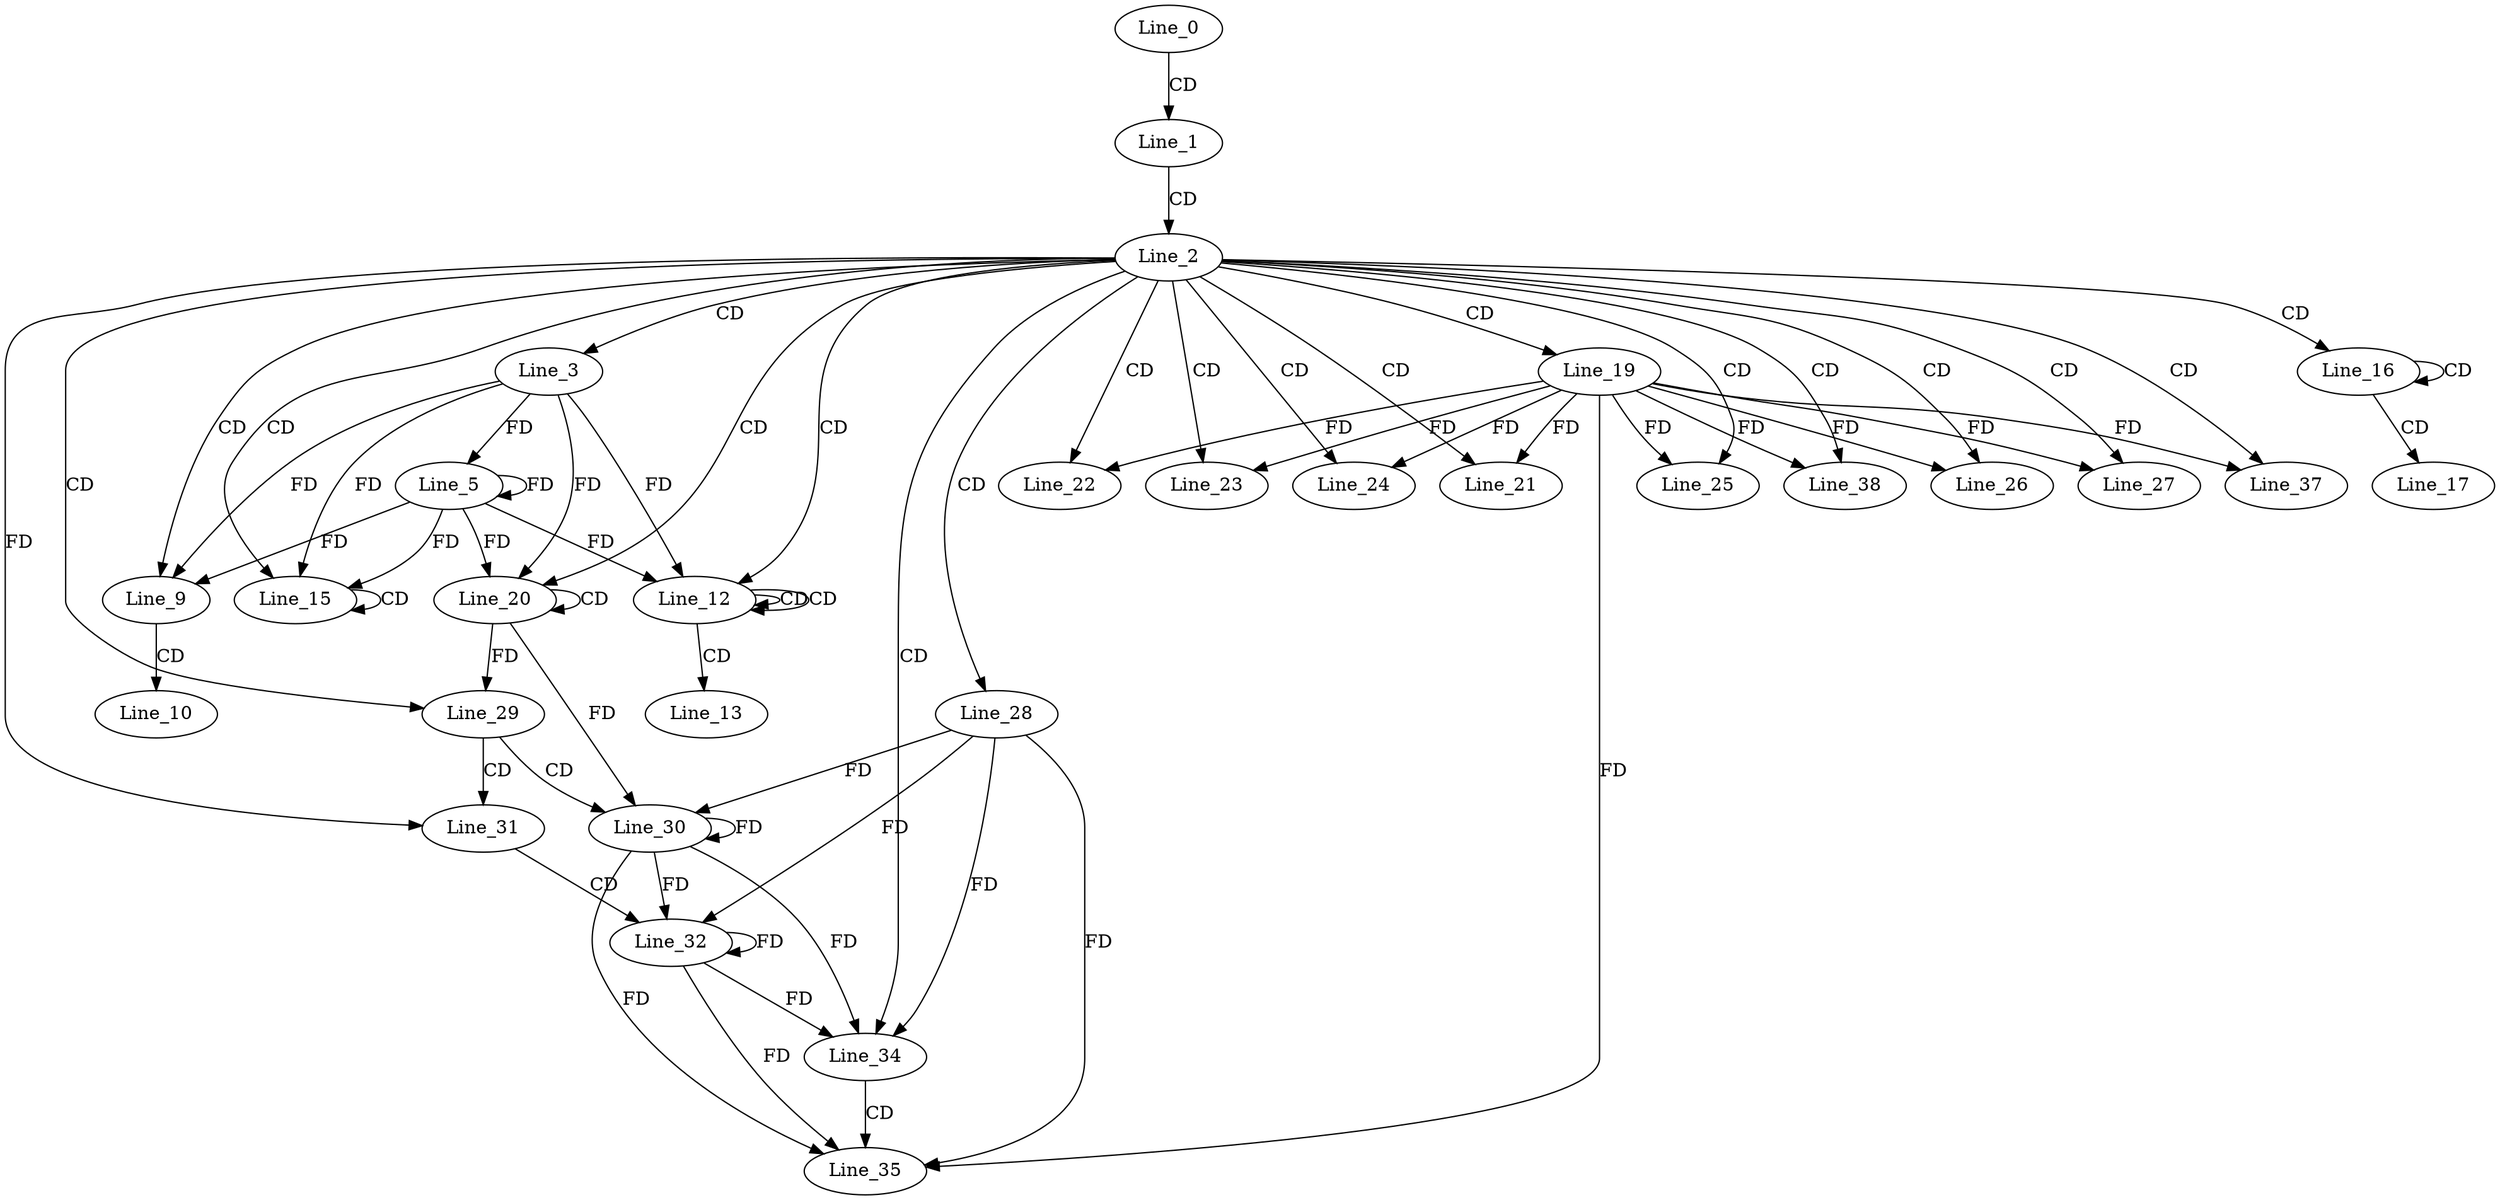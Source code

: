 digraph G {
  Line_0;
  Line_1;
  Line_2;
  Line_3;
  Line_5;
  Line_9;
  Line_9;
  Line_10;
  Line_12;
  Line_12;
  Line_12;
  Line_12;
  Line_13;
  Line_15;
  Line_15;
  Line_16;
  Line_16;
  Line_17;
  Line_19;
  Line_20;
  Line_20;
  Line_21;
  Line_22;
  Line_23;
  Line_24;
  Line_25;
  Line_26;
  Line_27;
  Line_28;
  Line_29;
  Line_30;
  Line_31;
  Line_32;
  Line_34;
  Line_35;
  Line_35;
  Line_37;
  Line_38;
  Line_38;
  Line_0 -> Line_1 [ label="CD" ];
  Line_1 -> Line_2 [ label="CD" ];
  Line_2 -> Line_3 [ label="CD" ];
  Line_3 -> Line_5 [ label="FD" ];
  Line_5 -> Line_5 [ label="FD" ];
  Line_2 -> Line_9 [ label="CD" ];
  Line_3 -> Line_9 [ label="FD" ];
  Line_5 -> Line_9 [ label="FD" ];
  Line_9 -> Line_10 [ label="CD" ];
  Line_2 -> Line_12 [ label="CD" ];
  Line_12 -> Line_12 [ label="CD" ];
  Line_12 -> Line_12 [ label="CD" ];
  Line_3 -> Line_12 [ label="FD" ];
  Line_5 -> Line_12 [ label="FD" ];
  Line_12 -> Line_13 [ label="CD" ];
  Line_2 -> Line_15 [ label="CD" ];
  Line_15 -> Line_15 [ label="CD" ];
  Line_3 -> Line_15 [ label="FD" ];
  Line_5 -> Line_15 [ label="FD" ];
  Line_2 -> Line_16 [ label="CD" ];
  Line_16 -> Line_16 [ label="CD" ];
  Line_16 -> Line_17 [ label="CD" ];
  Line_2 -> Line_19 [ label="CD" ];
  Line_2 -> Line_20 [ label="CD" ];
  Line_20 -> Line_20 [ label="CD" ];
  Line_3 -> Line_20 [ label="FD" ];
  Line_5 -> Line_20 [ label="FD" ];
  Line_2 -> Line_21 [ label="CD" ];
  Line_19 -> Line_21 [ label="FD" ];
  Line_2 -> Line_22 [ label="CD" ];
  Line_19 -> Line_22 [ label="FD" ];
  Line_2 -> Line_23 [ label="CD" ];
  Line_19 -> Line_23 [ label="FD" ];
  Line_2 -> Line_24 [ label="CD" ];
  Line_19 -> Line_24 [ label="FD" ];
  Line_2 -> Line_25 [ label="CD" ];
  Line_19 -> Line_25 [ label="FD" ];
  Line_2 -> Line_26 [ label="CD" ];
  Line_19 -> Line_26 [ label="FD" ];
  Line_2 -> Line_27 [ label="CD" ];
  Line_19 -> Line_27 [ label="FD" ];
  Line_2 -> Line_28 [ label="CD" ];
  Line_2 -> Line_29 [ label="CD" ];
  Line_20 -> Line_29 [ label="FD" ];
  Line_29 -> Line_30 [ label="CD" ];
  Line_28 -> Line_30 [ label="FD" ];
  Line_30 -> Line_30 [ label="FD" ];
  Line_20 -> Line_30 [ label="FD" ];
  Line_29 -> Line_31 [ label="CD" ];
  Line_2 -> Line_31 [ label="FD" ];
  Line_31 -> Line_32 [ label="CD" ];
  Line_28 -> Line_32 [ label="FD" ];
  Line_30 -> Line_32 [ label="FD" ];
  Line_32 -> Line_32 [ label="FD" ];
  Line_2 -> Line_34 [ label="CD" ];
  Line_28 -> Line_34 [ label="FD" ];
  Line_30 -> Line_34 [ label="FD" ];
  Line_32 -> Line_34 [ label="FD" ];
  Line_34 -> Line_35 [ label="CD" ];
  Line_19 -> Line_35 [ label="FD" ];
  Line_28 -> Line_35 [ label="FD" ];
  Line_30 -> Line_35 [ label="FD" ];
  Line_32 -> Line_35 [ label="FD" ];
  Line_2 -> Line_37 [ label="CD" ];
  Line_19 -> Line_37 [ label="FD" ];
  Line_2 -> Line_38 [ label="CD" ];
  Line_19 -> Line_38 [ label="FD" ];
}
